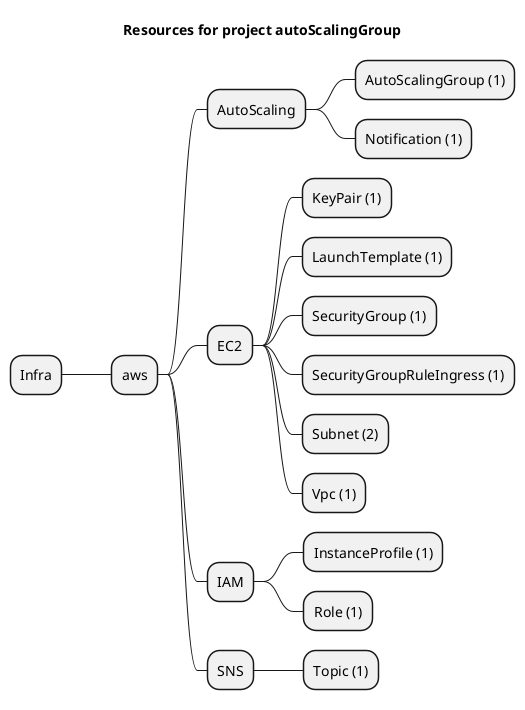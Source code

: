 @startmindmap
title Resources for project autoScalingGroup
skinparam monochrome true
+ Infra
++ aws
+++ AutoScaling
++++ AutoScalingGroup (1)
++++ Notification (1)
+++ EC2
++++ KeyPair (1)
++++ LaunchTemplate (1)
++++ SecurityGroup (1)
++++ SecurityGroupRuleIngress (1)
++++ Subnet (2)
++++ Vpc (1)
+++ IAM
++++ InstanceProfile (1)
++++ Role (1)
+++ SNS
++++ Topic (1)
@endmindmap